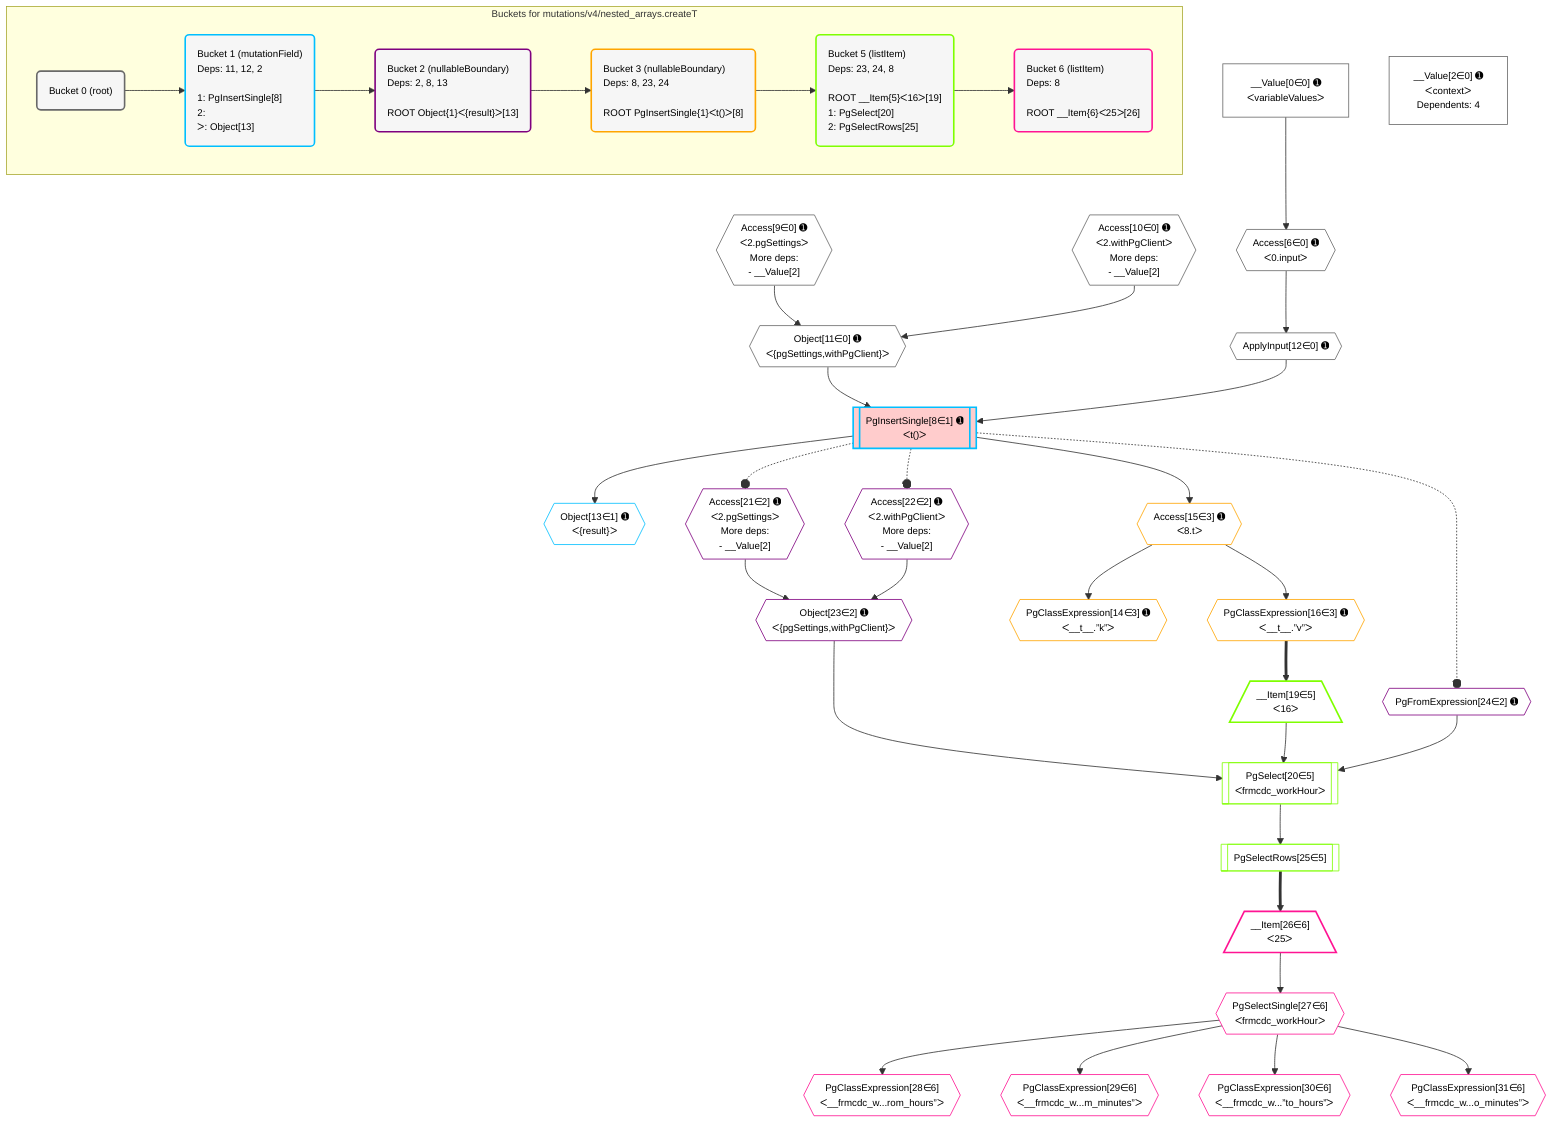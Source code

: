 %%{init: {'themeVariables': { 'fontSize': '12px'}}}%%
graph TD
    classDef path fill:#eee,stroke:#000,color:#000
    classDef plan fill:#fff,stroke-width:1px,color:#000
    classDef itemplan fill:#fff,stroke-width:2px,color:#000
    classDef unbatchedplan fill:#dff,stroke-width:1px,color:#000
    classDef sideeffectplan fill:#fcc,stroke-width:2px,color:#000
    classDef bucket fill:#f6f6f6,color:#000,stroke-width:2px,text-align:left

    subgraph "Buckets for mutations/v4/nested_arrays.createT"
    Bucket0("Bucket 0 (root)"):::bucket
    Bucket1("Bucket 1 (mutationField)<br />Deps: 11, 12, 2<br /><br />1: PgInsertSingle[8]<br />2: <br />ᐳ: Object[13]"):::bucket
    Bucket2("Bucket 2 (nullableBoundary)<br />Deps: 2, 8, 13<br /><br />ROOT Object{1}ᐸ{result}ᐳ[13]"):::bucket
    Bucket3("Bucket 3 (nullableBoundary)<br />Deps: 8, 23, 24<br /><br />ROOT PgInsertSingle{1}ᐸt()ᐳ[8]"):::bucket
    Bucket5("Bucket 5 (listItem)<br />Deps: 23, 24, 8<br /><br />ROOT __Item{5}ᐸ16ᐳ[19]<br />1: PgSelect[20]<br />2: PgSelectRows[25]"):::bucket
    Bucket6("Bucket 6 (listItem)<br />Deps: 8<br /><br />ROOT __Item{6}ᐸ25ᐳ[26]"):::bucket
    end
    Bucket0 --> Bucket1
    Bucket1 --> Bucket2
    Bucket2 --> Bucket3
    Bucket3 --> Bucket5
    Bucket5 --> Bucket6

    %% plan dependencies
    Object11{{"Object[11∈0] ➊<br />ᐸ{pgSettings,withPgClient}ᐳ"}}:::plan
    Access9{{"Access[9∈0] ➊<br />ᐸ2.pgSettingsᐳ<br />More deps:<br />- __Value[2]"}}:::plan
    Access10{{"Access[10∈0] ➊<br />ᐸ2.withPgClientᐳ<br />More deps:<br />- __Value[2]"}}:::plan
    Access9 & Access10 --> Object11
    Access6{{"Access[6∈0] ➊<br />ᐸ0.inputᐳ"}}:::plan
    __Value0["__Value[0∈0] ➊<br />ᐸvariableValuesᐳ"]:::plan
    __Value0 --> Access6
    ApplyInput12{{"ApplyInput[12∈0] ➊"}}:::plan
    Access6 --> ApplyInput12
    __Value2["__Value[2∈0] ➊<br />ᐸcontextᐳ<br />Dependents: 4"]:::plan
    PgInsertSingle8[["PgInsertSingle[8∈1] ➊<br />ᐸt()ᐳ"]]:::sideeffectplan
    Object11 & ApplyInput12 --> PgInsertSingle8
    Object13{{"Object[13∈1] ➊<br />ᐸ{result}ᐳ"}}:::plan
    PgInsertSingle8 --> Object13
    Object23{{"Object[23∈2] ➊<br />ᐸ{pgSettings,withPgClient}ᐳ"}}:::plan
    Access21{{"Access[21∈2] ➊<br />ᐸ2.pgSettingsᐳ<br />More deps:<br />- __Value[2]"}}:::plan
    Access22{{"Access[22∈2] ➊<br />ᐸ2.withPgClientᐳ<br />More deps:<br />- __Value[2]"}}:::plan
    Access21 & Access22 --> Object23
    PgFromExpression24{{"PgFromExpression[24∈2] ➊"}}:::plan
    PgClassExpression14{{"PgClassExpression[14∈3] ➊<br />ᐸ__t__.”k”ᐳ"}}:::plan
    Access15{{"Access[15∈3] ➊<br />ᐸ8.tᐳ"}}:::plan
    Access15 --> PgClassExpression14
    PgInsertSingle8 --> Access15
    PgClassExpression16{{"PgClassExpression[16∈3] ➊<br />ᐸ__t__.”v”ᐳ"}}:::plan
    Access15 --> PgClassExpression16
    PgSelect20[["PgSelect[20∈5]<br />ᐸfrmcdc_workHourᐳ"]]:::plan
    __Item19[/"__Item[19∈5]<br />ᐸ16ᐳ"\]:::itemplan
    Object23 & __Item19 & PgFromExpression24 --> PgSelect20
    PgClassExpression16 ==> __Item19
    PgSelectRows25[["PgSelectRows[25∈5]"]]:::plan
    PgSelect20 --> PgSelectRows25
    __Item26[/"__Item[26∈6]<br />ᐸ25ᐳ"\]:::itemplan
    PgSelectRows25 ==> __Item26
    PgSelectSingle27{{"PgSelectSingle[27∈6]<br />ᐸfrmcdc_workHourᐳ"}}:::plan
    __Item26 --> PgSelectSingle27
    PgClassExpression28{{"PgClassExpression[28∈6]<br />ᐸ__frmcdc_w...rom_hours”ᐳ"}}:::plan
    PgSelectSingle27 --> PgClassExpression28
    PgClassExpression29{{"PgClassExpression[29∈6]<br />ᐸ__frmcdc_w...m_minutes”ᐳ"}}:::plan
    PgSelectSingle27 --> PgClassExpression29
    PgClassExpression30{{"PgClassExpression[30∈6]<br />ᐸ__frmcdc_w...”to_hours”ᐳ"}}:::plan
    PgSelectSingle27 --> PgClassExpression30
    PgClassExpression31{{"PgClassExpression[31∈6]<br />ᐸ__frmcdc_w...o_minutes”ᐳ"}}:::plan
    PgSelectSingle27 --> PgClassExpression31

    %% define steps
    classDef bucket0 stroke:#696969
    class Bucket0,__Value0,__Value2,Access6,Access9,Access10,Object11,ApplyInput12 bucket0
    classDef bucket1 stroke:#00bfff
    class Bucket1,PgInsertSingle8,Object13 bucket1
    classDef bucket2 stroke:#7f007f
    class Bucket2,Access21,Access22,Object23,PgFromExpression24 bucket2
    classDef bucket3 stroke:#ffa500
    class Bucket3,PgClassExpression14,Access15,PgClassExpression16 bucket3
    classDef bucket5 stroke:#7fff00
    class Bucket5,__Item19,PgSelect20,PgSelectRows25 bucket5
    classDef bucket6 stroke:#ff1493
    class Bucket6,__Item26,PgSelectSingle27,PgClassExpression28,PgClassExpression29,PgClassExpression30,PgClassExpression31 bucket6

    %% implicit side effects
    PgInsertSingle8 -.-o Access21
    PgInsertSingle8 -.-o Access22
    PgInsertSingle8 -.-o PgFromExpression24